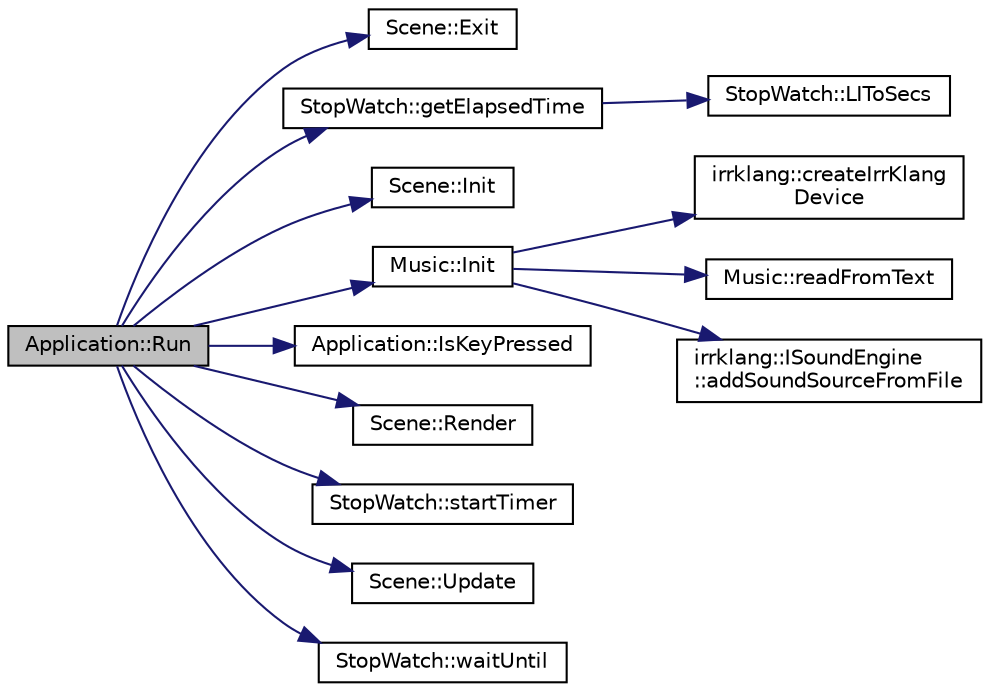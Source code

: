 digraph "Application::Run"
{
  bgcolor="transparent";
  edge [fontname="Helvetica",fontsize="10",labelfontname="Helvetica",labelfontsize="10"];
  node [fontname="Helvetica",fontsize="10",shape=record];
  rankdir="LR";
  Node1 [label="Application::Run",height=0.2,width=0.4,color="black", fillcolor="grey75", style="filled", fontcolor="black"];
  Node1 -> Node2 [color="midnightblue",fontsize="10",style="solid",fontname="Helvetica"];
  Node2 [label="Scene::Exit",height=0.2,width=0.4,color="black",URL="$classScene.html#aae8e24654ef98c79961c2b804b12852c"];
  Node1 -> Node3 [color="midnightblue",fontsize="10",style="solid",fontname="Helvetica"];
  Node3 [label="StopWatch::getElapsedTime",height=0.2,width=0.4,color="black",URL="$classStopWatch.html#ac8be1626396d1a5ca414f74349d59eb2"];
  Node3 -> Node4 [color="midnightblue",fontsize="10",style="solid",fontname="Helvetica"];
  Node4 [label="StopWatch::LIToSecs",height=0.2,width=0.4,color="black",URL="$classStopWatch.html#a2e61acbf46638eb3275cc8a7c1ea768d"];
  Node1 -> Node5 [color="midnightblue",fontsize="10",style="solid",fontname="Helvetica"];
  Node5 [label="Scene::Init",height=0.2,width=0.4,color="black",URL="$classScene.html#ac3c4677dfd702a3ffd5ffadd3f1ac478"];
  Node1 -> Node6 [color="midnightblue",fontsize="10",style="solid",fontname="Helvetica"];
  Node6 [label="Music::Init",height=0.2,width=0.4,color="black",URL="$classMusic.html#a8b63084b9964d4a587ac610f6ac00053"];
  Node6 -> Node7 [color="midnightblue",fontsize="10",style="solid",fontname="Helvetica"];
  Node7 [label="irrklang::createIrrKlang\lDevice",height=0.2,width=0.4,color="black",URL="$namespaceirrklang.html#ad9829f898bc0665fdd2554a6f5c7ca1c",tooltip="Creates an irrKlang device. The irrKlang device is the root object for using the sound engine..."];
  Node6 -> Node8 [color="midnightblue",fontsize="10",style="solid",fontname="Helvetica"];
  Node8 [label="Music::readFromText",height=0.2,width=0.4,color="black",URL="$classMusic.html#ab085cbc57d1ceb8151952e37953120c8"];
  Node6 -> Node9 [color="midnightblue",fontsize="10",style="solid",fontname="Helvetica"];
  Node9 [label="irrklang::ISoundEngine\l::addSoundSourceFromFile",height=0.2,width=0.4,color="black",URL="$classirrklang_1_1ISoundEngine.html#a4eed0fa6712872e55003b26462e21005",tooltip="Adds sound source into the sound engine as file. "];
  Node1 -> Node10 [color="midnightblue",fontsize="10",style="solid",fontname="Helvetica"];
  Node10 [label="Application::IsKeyPressed",height=0.2,width=0.4,color="black",URL="$classApplication.html#a72cc9bba26506a7c0f54c346dfbd5cfe"];
  Node1 -> Node11 [color="midnightblue",fontsize="10",style="solid",fontname="Helvetica"];
  Node11 [label="Scene::Render",height=0.2,width=0.4,color="black",URL="$classScene.html#ae24d21e12b34839994ad265662ea24d7"];
  Node1 -> Node12 [color="midnightblue",fontsize="10",style="solid",fontname="Helvetica"];
  Node12 [label="StopWatch::startTimer",height=0.2,width=0.4,color="black",URL="$classStopWatch.html#a23301f735a2e3190435e39c9fd70cdf2"];
  Node1 -> Node13 [color="midnightblue",fontsize="10",style="solid",fontname="Helvetica"];
  Node13 [label="Scene::Update",height=0.2,width=0.4,color="black",URL="$classScene.html#af5c6bcf2185087fb32c27fb8f6a18d91"];
  Node1 -> Node14 [color="midnightblue",fontsize="10",style="solid",fontname="Helvetica"];
  Node14 [label="StopWatch::waitUntil",height=0.2,width=0.4,color="black",URL="$classStopWatch.html#a2cd0856fc87a40038edfd66d784be8b4"];
}
